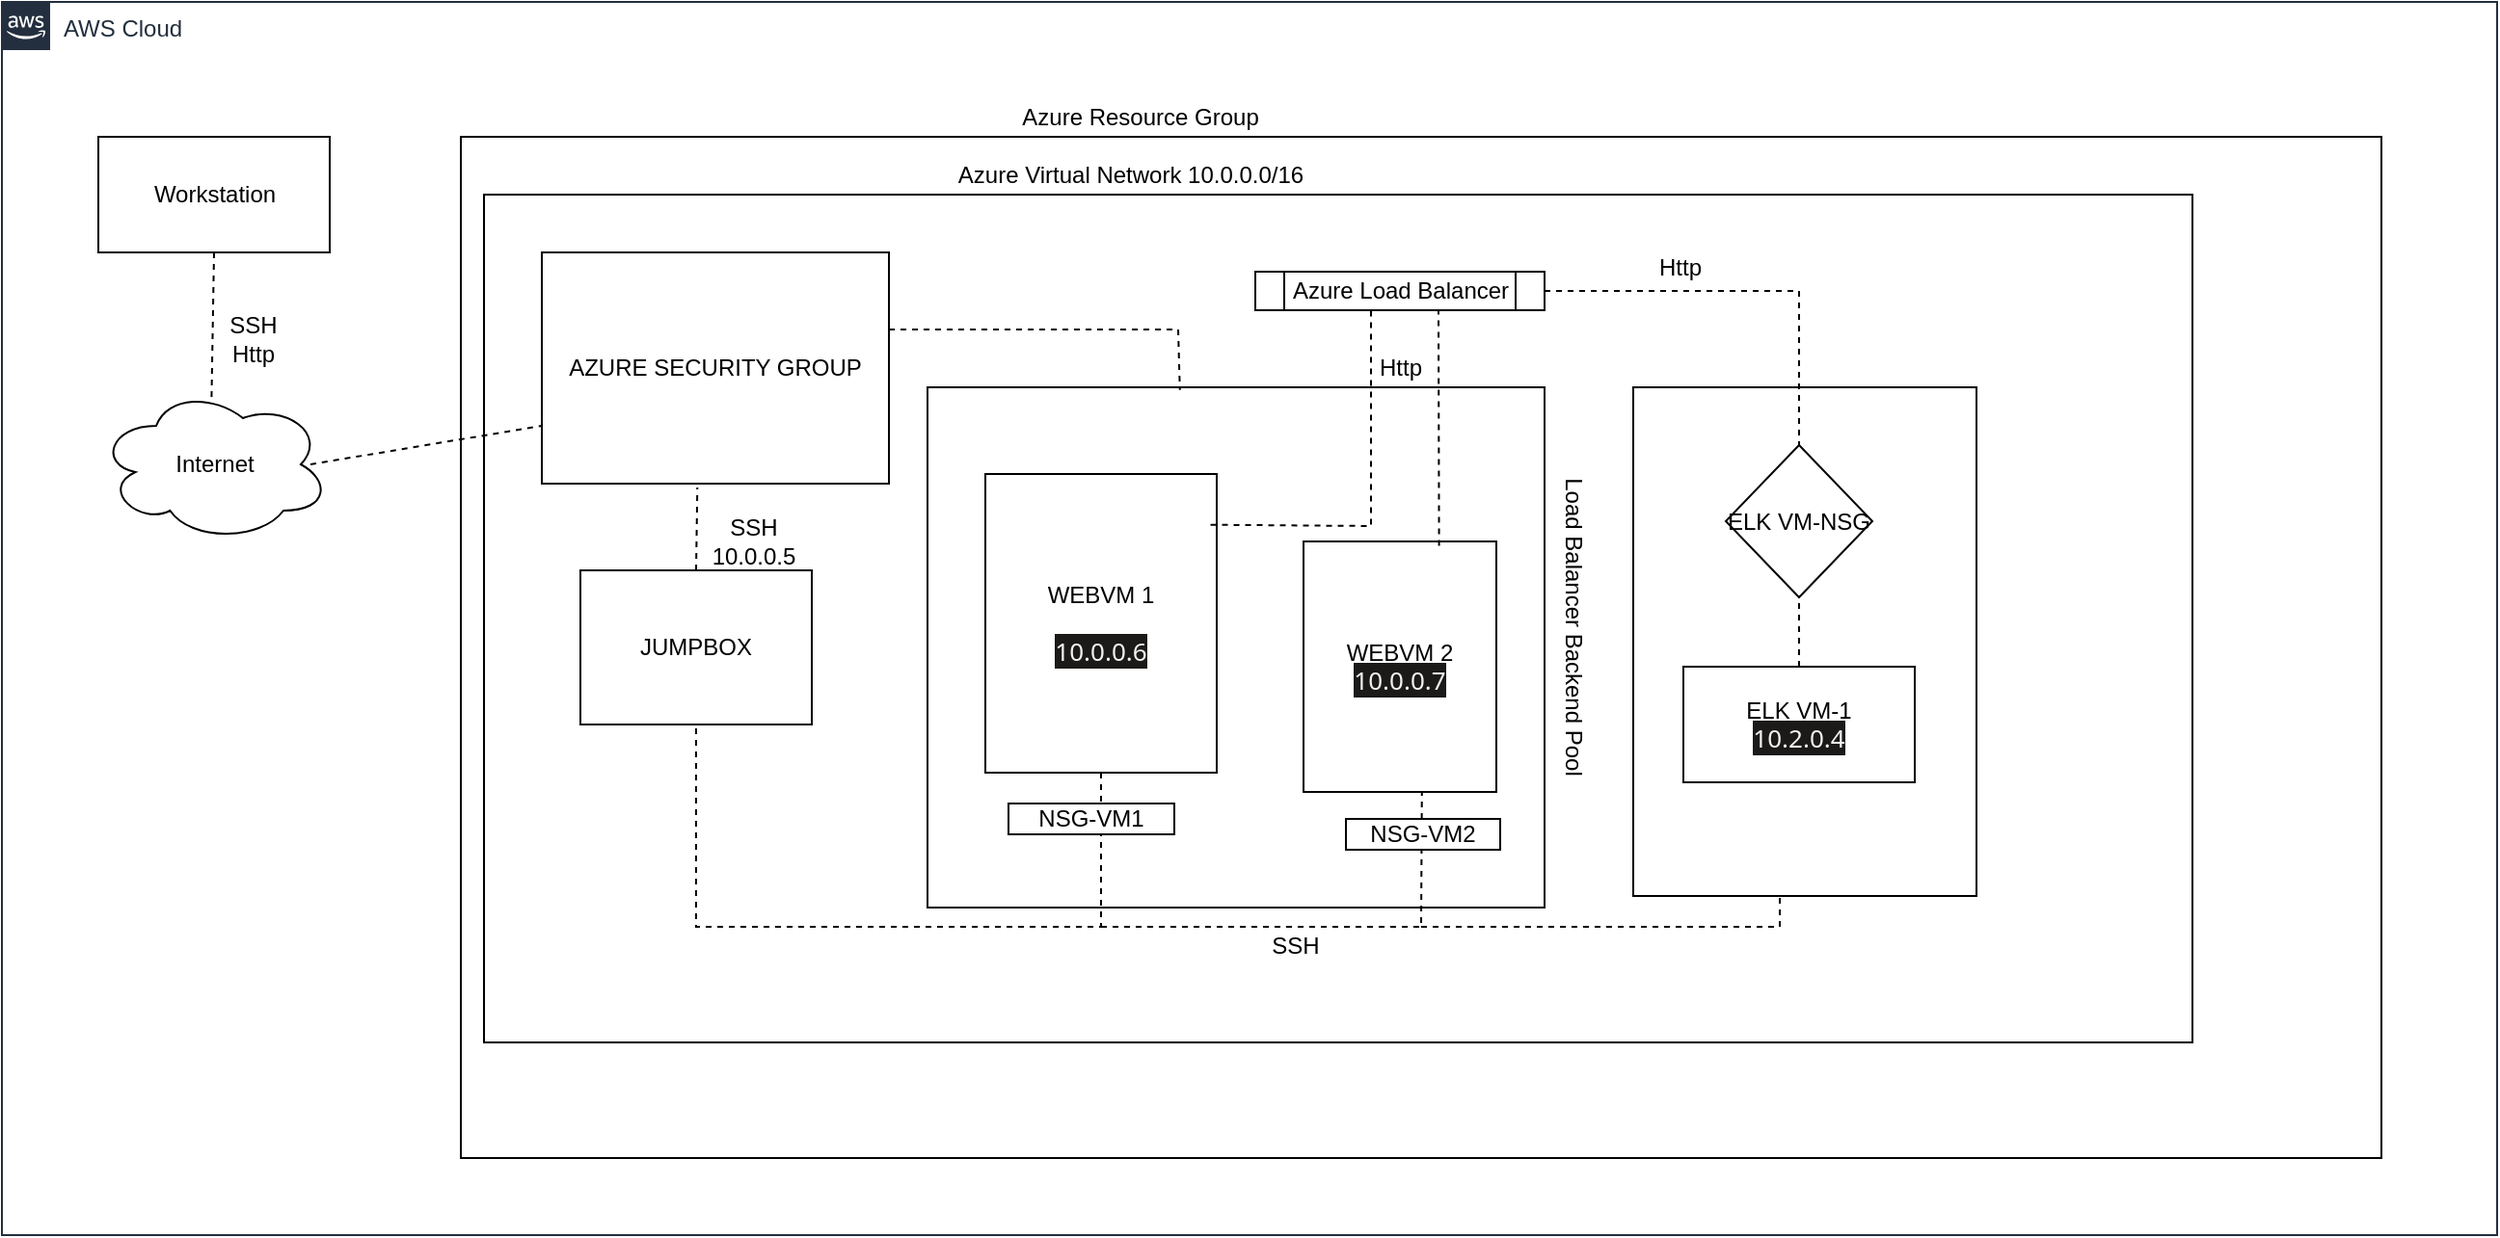 <mxfile version="19.0.0" type="google"><diagram id="Ht1M8jgEwFfnCIfOTk4-" name="Page-1"><mxGraphModel grid="1" page="1" gridSize="16" guides="1" tooltips="1" connect="1" arrows="1" fold="1" pageScale="1" pageWidth="1654" pageHeight="1169" math="0" shadow="0"><root><mxCell id="0"/><mxCell id="1" parent="0"/><mxCell id="qg6ObdcD0uA0WXlqlP3S-20" value="" style="endArrow=none;dashed=1;html=1;rounded=0;entryX=0.614;entryY=0.994;entryDx=0;entryDy=0;entryPerimeter=0;" edge="1" parent="1" target="qg6ObdcD0uA0WXlqlP3S-18"><mxGeometry width="50" height="50" relative="1" as="geometry"><mxPoint x="620" y="560" as="sourcePoint"/><mxPoint x="640" y="380" as="targetPoint"/><Array as="points"><mxPoint x="786" y="560"/></Array></mxGeometry></mxCell><mxCell id="UEzPUAAOIrF-is8g5C7q-74" value="AWS Cloud" style="points=[[0,0],[0.25,0],[0.5,0],[0.75,0],[1,0],[1,0.25],[1,0.5],[1,0.75],[1,1],[0.75,1],[0.5,1],[0.25,1],[0,1],[0,0.75],[0,0.5],[0,0.25]];outlineConnect=0;gradientColor=none;html=1;whiteSpace=wrap;fontSize=12;fontStyle=0;shape=mxgraph.aws4.group;grIcon=mxgraph.aws4.group_aws_cloud_alt;strokeColor=#232F3E;fillColor=none;verticalAlign=top;align=left;spacingLeft=30;fontColor=#232F3E;dashed=0;labelBackgroundColor=#ffffff;container=1;pointerEvents=0;collapsible=0;recursiveResize=0;" vertex="1" parent="1"><mxGeometry x="50" y="80" width="1294" height="640" as="geometry"/></mxCell><mxCell id="-Yz0ndMsDz58TVZzTs4K-6" value="" style="rounded=0;whiteSpace=wrap;html=1;fillColor=none;" vertex="1" parent="UEzPUAAOIrF-is8g5C7q-74"><mxGeometry x="250" y="100" width="886" height="440" as="geometry"/></mxCell><mxCell id="qg6ObdcD0uA0WXlqlP3S-7" value="" style="rounded=0;whiteSpace=wrap;html=1;fillColor=none;" vertex="1" parent="UEzPUAAOIrF-is8g5C7q-74"><mxGeometry x="238" y="70" width="996" height="530" as="geometry"/></mxCell><mxCell id="-Yz0ndMsDz58TVZzTs4K-1" value="" style="rounded=0;whiteSpace=wrap;html=1;fillColor=none;" vertex="1" parent="UEzPUAAOIrF-is8g5C7q-74"><mxGeometry x="480" y="200" width="320" height="270" as="geometry"/></mxCell><mxCell id="qg6ObdcD0uA0WXlqlP3S-1" value="" style="rounded=0;whiteSpace=wrap;html=1;" vertex="1" parent="UEzPUAAOIrF-is8g5C7q-74"><mxGeometry x="50" y="70" width="120" height="60" as="geometry"/></mxCell><mxCell id="qg6ObdcD0uA0WXlqlP3S-2" value="Workstation" style="text;html=1;align=center;verticalAlign=middle;resizable=0;points=[];autosize=1;strokeColor=none;fillColor=none;" vertex="1" parent="UEzPUAAOIrF-is8g5C7q-74"><mxGeometry x="70" y="90" width="80" height="20" as="geometry"/></mxCell><mxCell id="qg6ObdcD0uA0WXlqlP3S-3" value="" style="endArrow=none;dashed=1;html=1;rounded=0;exitX=0.5;exitY=1;exitDx=0;exitDy=0;entryX=0.489;entryY=0.088;entryDx=0;entryDy=0;entryPerimeter=0;" edge="1" parent="UEzPUAAOIrF-is8g5C7q-74" source="qg6ObdcD0uA0WXlqlP3S-1" target="qg6ObdcD0uA0WXlqlP3S-5"><mxGeometry width="50" height="50" relative="1" as="geometry"><mxPoint x="109.5" y="180" as="sourcePoint"/><mxPoint x="109.5" y="160" as="targetPoint"/></mxGeometry></mxCell><mxCell id="qg6ObdcD0uA0WXlqlP3S-5" value="" style="ellipse;shape=cloud;whiteSpace=wrap;html=1;" vertex="1" parent="UEzPUAAOIrF-is8g5C7q-74"><mxGeometry x="50" y="200" width="120" height="80" as="geometry"/></mxCell><mxCell id="qg6ObdcD0uA0WXlqlP3S-6" value="Internet" style="text;html=1;align=center;verticalAlign=middle;resizable=0;points=[];autosize=1;strokeColor=none;fillColor=none;" vertex="1" parent="UEzPUAAOIrF-is8g5C7q-74"><mxGeometry x="80" y="230" width="60" height="20" as="geometry"/></mxCell><mxCell id="qg6ObdcD0uA0WXlqlP3S-8" value="AZURE SECURITY GROUP" style="rounded=0;whiteSpace=wrap;html=1;" vertex="1" parent="UEzPUAAOIrF-is8g5C7q-74"><mxGeometry x="280" y="130" width="180" height="120" as="geometry"/></mxCell><mxCell id="qg6ObdcD0uA0WXlqlP3S-10" value="" style="endArrow=none;dashed=1;html=1;rounded=0;entryX=0;entryY=0.75;entryDx=0;entryDy=0;" edge="1" parent="UEzPUAAOIrF-is8g5C7q-74" target="qg6ObdcD0uA0WXlqlP3S-8"><mxGeometry width="50" height="50" relative="1" as="geometry"><mxPoint x="160" y="240" as="sourcePoint"/><mxPoint x="210" y="190" as="targetPoint"/></mxGeometry></mxCell><mxCell id="qg6ObdcD0uA0WXlqlP3S-11" value="Azure Resource Group" style="text;html=1;align=center;verticalAlign=middle;resizable=0;points=[];autosize=1;strokeColor=none;fillColor=none;" vertex="1" parent="UEzPUAAOIrF-is8g5C7q-74"><mxGeometry x="520" y="50" width="140" height="20" as="geometry"/></mxCell><mxCell id="qg6ObdcD0uA0WXlqlP3S-13" style="edgeStyle=orthogonalEdgeStyle;rounded=0;orthogonalLoop=1;jettySize=auto;html=1;exitX=0.5;exitY=1;exitDx=0;exitDy=0;" edge="1" parent="UEzPUAAOIrF-is8g5C7q-74" source="qg6ObdcD0uA0WXlqlP3S-8" target="qg6ObdcD0uA0WXlqlP3S-8"><mxGeometry relative="1" as="geometry"/></mxCell><mxCell id="qg6ObdcD0uA0WXlqlP3S-14" value="JUMPBOX" style="rounded=0;whiteSpace=wrap;html=1;fillColor=default;" vertex="1" parent="UEzPUAAOIrF-is8g5C7q-74"><mxGeometry x="300" y="295" width="120" height="80" as="geometry"/></mxCell><mxCell id="qg6ObdcD0uA0WXlqlP3S-15" value="" style="endArrow=none;dashed=1;html=1;rounded=0;exitX=0.5;exitY=0;exitDx=0;exitDy=0;entryX=0.448;entryY=1.017;entryDx=0;entryDy=0;entryPerimeter=0;" edge="1" parent="UEzPUAAOIrF-is8g5C7q-74" source="qg6ObdcD0uA0WXlqlP3S-14" target="qg6ObdcD0uA0WXlqlP3S-8"><mxGeometry width="50" height="50" relative="1" as="geometry"><mxPoint x="330" y="300" as="sourcePoint"/><mxPoint x="380" y="250" as="targetPoint"/></mxGeometry></mxCell><mxCell id="qg6ObdcD0uA0WXlqlP3S-18" value="WEBVM 2&lt;br&gt;&lt;span style=&quot;color: rgb(243, 242, 241); font-family: az_ea_font, &amp;quot;Segoe UI&amp;quot;, az_font, system-ui, -apple-system, BlinkMacSystemFont, Roboto, Oxygen, Ubuntu, Cantarell, &amp;quot;Open Sans&amp;quot;, &amp;quot;Helvetica Neue&amp;quot;, sans-serif; font-size: 13px; text-align: start; background-color: rgb(27, 26, 25);&quot;&gt;10.0.0.7&lt;/span&gt;" style="rounded=0;whiteSpace=wrap;html=1;fillColor=default;" vertex="1" parent="UEzPUAAOIrF-is8g5C7q-74"><mxGeometry x="675" y="280" width="100" height="130" as="geometry"/></mxCell><mxCell id="qg6ObdcD0uA0WXlqlP3S-16" value="WEBVM 1&lt;br&gt;&lt;br&gt;&lt;span style=&quot;color: rgb(243, 242, 241); font-family: az_ea_font, &amp;quot;Segoe UI&amp;quot;, az_font, system-ui, -apple-system, BlinkMacSystemFont, Roboto, Oxygen, Ubuntu, Cantarell, &amp;quot;Open Sans&amp;quot;, &amp;quot;Helvetica Neue&amp;quot;, sans-serif; font-size: 13px; text-align: start; background-color: rgb(27, 26, 25);&quot;&gt;10.0.0.6&lt;/span&gt;" style="rounded=0;whiteSpace=wrap;html=1;fillColor=default;" vertex="1" parent="UEzPUAAOIrF-is8g5C7q-74"><mxGeometry x="510" y="245" width="120" height="155" as="geometry"/></mxCell><mxCell id="qg6ObdcD0uA0WXlqlP3S-19" value="" style="endArrow=none;dashed=1;html=1;rounded=0;exitX=0.5;exitY=1;exitDx=0;exitDy=0;" edge="1" parent="UEzPUAAOIrF-is8g5C7q-74" source="qg6ObdcD0uA0WXlqlP3S-16"><mxGeometry width="50" height="50" relative="1" as="geometry"><mxPoint x="310" y="425" as="sourcePoint"/><mxPoint x="360" y="375" as="targetPoint"/><Array as="points"><mxPoint x="570" y="480"/><mxPoint x="360" y="480"/></Array></mxGeometry></mxCell><mxCell id="qg6ObdcD0uA0WXlqlP3S-22" value="SSH 10.0.0.5" style="text;html=1;strokeColor=none;fillColor=none;align=center;verticalAlign=middle;whiteSpace=wrap;rounded=0;" vertex="1" parent="UEzPUAAOIrF-is8g5C7q-74"><mxGeometry x="360" y="265" width="60" height="30" as="geometry"/></mxCell><mxCell id="qg6ObdcD0uA0WXlqlP3S-23" value="SSH" style="text;html=1;strokeColor=none;fillColor=none;align=center;verticalAlign=middle;whiteSpace=wrap;rounded=0;" vertex="1" parent="UEzPUAAOIrF-is8g5C7q-74"><mxGeometry x="641" y="475" width="60" height="30" as="geometry"/></mxCell><mxCell id="-Yz0ndMsDz58TVZzTs4K-2" value="Azure Load Balancer" style="text;html=1;align=center;verticalAlign=middle;resizable=0;points=[];autosize=1;strokeColor=none;fillColor=none;" vertex="1" parent="UEzPUAAOIrF-is8g5C7q-74"><mxGeometry x="660" y="140" width="130" height="20" as="geometry"/></mxCell><mxCell id="-Yz0ndMsDz58TVZzTs4K-7" value="Azure Virtual Network 10.0.0.0/16" style="text;html=1;align=center;verticalAlign=middle;resizable=0;points=[];autosize=1;strokeColor=none;fillColor=none;" vertex="1" parent="UEzPUAAOIrF-is8g5C7q-74"><mxGeometry x="490" y="80" width="190" height="20" as="geometry"/></mxCell><mxCell id="-Yz0ndMsDz58TVZzTs4K-9" value="" style="endArrow=none;dashed=1;html=1;rounded=0;entryX=0.409;entryY=0.005;entryDx=0;entryDy=0;entryPerimeter=0;" edge="1" parent="UEzPUAAOIrF-is8g5C7q-74" target="-Yz0ndMsDz58TVZzTs4K-1"><mxGeometry width="50" height="50" relative="1" as="geometry"><mxPoint x="460" y="170" as="sourcePoint"/><mxPoint x="622" y="208" as="targetPoint"/><Array as="points"><mxPoint x="610" y="170"/></Array></mxGeometry></mxCell><mxCell id="-Yz0ndMsDz58TVZzTs4K-11" value="SSH&lt;br&gt;Http" style="text;html=1;align=center;verticalAlign=middle;resizable=0;points=[];autosize=1;strokeColor=none;fillColor=none;" vertex="1" parent="UEzPUAAOIrF-is8g5C7q-74"><mxGeometry x="110" y="160" width="40" height="30" as="geometry"/></mxCell><mxCell id="-Yz0ndMsDz58TVZzTs4K-14" value="" style="shape=process;whiteSpace=wrap;html=1;backgroundOutline=1;fillColor=none;" vertex="1" parent="UEzPUAAOIrF-is8g5C7q-74"><mxGeometry x="650" y="140" width="150" height="20" as="geometry"/></mxCell><mxCell id="-Yz0ndMsDz58TVZzTs4K-15" value="" style="endArrow=none;dashed=1;html=1;rounded=0;exitX=0.973;exitY=0.17;exitDx=0;exitDy=0;exitPerimeter=0;" edge="1" parent="UEzPUAAOIrF-is8g5C7q-74" source="qg6ObdcD0uA0WXlqlP3S-16"><mxGeometry width="50" height="50" relative="1" as="geometry"><mxPoint x="638" y="272" as="sourcePoint"/><mxPoint x="710" y="160" as="targetPoint"/><Array as="points"><mxPoint x="710" y="272"/></Array></mxGeometry></mxCell><mxCell id="-Yz0ndMsDz58TVZzTs4K-16" value="" style="endArrow=none;dashed=1;html=1;rounded=0;exitX=0.703;exitY=0.017;exitDx=0;exitDy=0;exitPerimeter=0;" edge="1" parent="UEzPUAAOIrF-is8g5C7q-74" source="qg6ObdcD0uA0WXlqlP3S-18"><mxGeometry width="50" height="50" relative="1" as="geometry"><mxPoint x="750" y="288" as="sourcePoint"/><mxPoint x="745" y="160" as="targetPoint"/></mxGeometry></mxCell><mxCell id="-Yz0ndMsDz58TVZzTs4K-17" value="Load Balancer Backend Pool" style="text;html=1;align=center;verticalAlign=middle;resizable=0;points=[];autosize=1;strokeColor=none;fillColor=none;rotation=90;" vertex="1" parent="UEzPUAAOIrF-is8g5C7q-74"><mxGeometry x="730" y="314" width="170" height="20" as="geometry"/></mxCell><mxCell id="-Yz0ndMsDz58TVZzTs4K-20" value="" style="rounded=0;whiteSpace=wrap;html=1;fillColor=none;" vertex="1" parent="UEzPUAAOIrF-is8g5C7q-74"><mxGeometry x="846" y="200" width="178" height="264" as="geometry"/></mxCell><mxCell id="-Yz0ndMsDz58TVZzTs4K-21" value="Http" style="text;html=1;align=center;verticalAlign=middle;resizable=0;points=[];autosize=1;strokeColor=none;fillColor=none;" vertex="1" parent="UEzPUAAOIrF-is8g5C7q-74"><mxGeometry x="701" y="182" width="48" height="16" as="geometry"/></mxCell><mxCell id="-Yz0ndMsDz58TVZzTs4K-24" value="" style="endArrow=none;dashed=1;html=1;rounded=0;entryX=0.5;entryY=0;entryDx=0;entryDy=0;" edge="1" parent="UEzPUAAOIrF-is8g5C7q-74" target="-Yz0ndMsDz58TVZzTs4K-29"><mxGeometry width="50" height="50" relative="1" as="geometry"><mxPoint x="800" y="150" as="sourcePoint"/><mxPoint x="850" y="100" as="targetPoint"/><Array as="points"><mxPoint x="932" y="150"/></Array></mxGeometry></mxCell><mxCell id="-Yz0ndMsDz58TVZzTs4K-25" value="Http" style="text;html=1;align=center;verticalAlign=middle;resizable=0;points=[];autosize=1;strokeColor=none;fillColor=none;" vertex="1" parent="UEzPUAAOIrF-is8g5C7q-74"><mxGeometry x="846" y="130" width="48" height="16" as="geometry"/></mxCell><mxCell id="-Yz0ndMsDz58TVZzTs4K-29" value="ELK VM-NSG" style="rhombus;whiteSpace=wrap;html=1;fillColor=none;" vertex="1" parent="UEzPUAAOIrF-is8g5C7q-74"><mxGeometry x="894" y="230" width="76" height="79" as="geometry"/></mxCell><mxCell id="-Yz0ndMsDz58TVZzTs4K-30" value="" style="endArrow=none;dashed=1;html=1;rounded=0;entryX=0.5;entryY=1;entryDx=0;entryDy=0;exitX=0.5;exitY=0;exitDx=0;exitDy=0;" edge="1" parent="UEzPUAAOIrF-is8g5C7q-74" source="-Yz0ndMsDz58TVZzTs4K-31" target="-Yz0ndMsDz58TVZzTs4K-29"><mxGeometry width="50" height="50" relative="1" as="geometry"><mxPoint x="894" y="330" as="sourcePoint"/><mxPoint x="944" y="280" as="targetPoint"/></mxGeometry></mxCell><mxCell id="-Yz0ndMsDz58TVZzTs4K-31" value="ELK VM-1&lt;br&gt;&lt;span style=&quot;color: rgb(243, 242, 241); font-family: az_ea_font, &amp;quot;Segoe UI&amp;quot;, az_font, system-ui, -apple-system, BlinkMacSystemFont, Roboto, Oxygen, Ubuntu, Cantarell, &amp;quot;Open Sans&amp;quot;, &amp;quot;Helvetica Neue&amp;quot;, sans-serif; font-size: 13px; text-align: start; background-color: rgb(27, 26, 25);&quot;&gt;10.2.0.4&lt;/span&gt;" style="rounded=0;whiteSpace=wrap;html=1;fillColor=none;" vertex="1" parent="UEzPUAAOIrF-is8g5C7q-74"><mxGeometry x="872" y="345" width="120" height="60" as="geometry"/></mxCell><mxCell id="-Yz0ndMsDz58TVZzTs4K-32" value="" style="endArrow=none;dashed=1;html=1;rounded=0;" edge="1" parent="UEzPUAAOIrF-is8g5C7q-74"><mxGeometry width="50" height="50" relative="1" as="geometry"><mxPoint x="736" y="480" as="sourcePoint"/><mxPoint x="922" y="464" as="targetPoint"/><Array as="points"><mxPoint x="922" y="480"/></Array></mxGeometry></mxCell><mxCell id="-Yz0ndMsDz58TVZzTs4K-33" value="NSG-VM1" style="rounded=0;whiteSpace=wrap;html=1;fillColor=default;" vertex="1" parent="UEzPUAAOIrF-is8g5C7q-74"><mxGeometry x="522" y="416" width="86" height="16" as="geometry"/></mxCell><mxCell id="-Yz0ndMsDz58TVZzTs4K-34" value="NSG-VM2" style="rounded=0;whiteSpace=wrap;html=1;fillColor=default;" vertex="1" parent="UEzPUAAOIrF-is8g5C7q-74"><mxGeometry x="697" y="424" width="80" height="16" as="geometry"/></mxCell></root></mxGraphModel></diagram></mxfile>